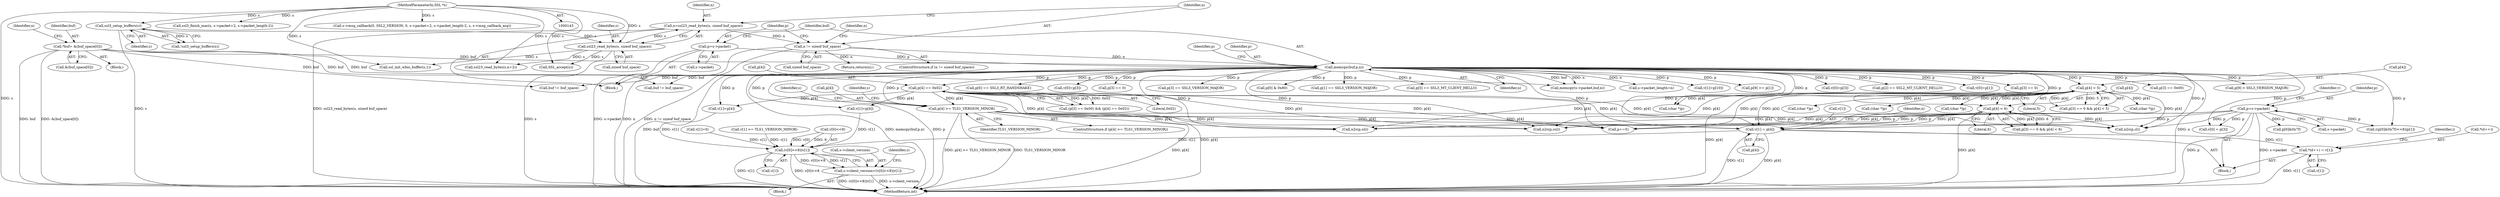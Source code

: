 digraph "0_openssl_b82924741b4bd590da890619be671f4635e46c2b@pointer" {
"1000629" [label="(Call,v[1] = p[4])"];
"1000427" [label="(Call,p[4] < 6)"];
"1000400" [label="(Call,p[4] < 5)"];
"1000211" [label="(Call,memcpy(buf,p,n))"];
"1000148" [label="(Call,*buf= &(buf_space[0]))"];
"1000206" [label="(Call,p=s->packet)"];
"1000200" [label="(Call,n != sizeof buf_space)"];
"1000193" [label="(Call,n=ssl23_read_bytes(s, sizeof buf_space))"];
"1000195" [label="(Call,ssl23_read_bytes(s, sizeof buf_space))"];
"1000190" [label="(Call,ssl3_setup_buffers(s))"];
"1000144" [label="(MethodParameterIn,SSL *s)"];
"1000235" [label="(Call,p[4] == 0x02)"];
"1000617" [label="(Call,p=s->packet)"];
"1000288" [label="(Call,p[4] >= TLS1_VERSION_MINOR)"];
"1000775" [label="(Call,*(d++) = v[1])"];
"1001049" [label="(Call,(v[0]<<8)|v[1])"];
"1001045" [label="(Call,s->client_version=(v[0]<<8)|v[1])"];
"1000241" [label="(Call,v[0]=p[3])"];
"1001049" [label="(Call,(v[0]<<8)|v[1])"];
"1000229" [label="(Call,(p[3] == 0x00) && (p[4] == 0x02))"];
"1001055" [label="(Call,v[1])"];
"1000200" [label="(Call,n != sizeof buf_space)"];
"1000222" [label="(Call,p[2] == SSL2_MT_CLIENT_HELLO)"];
"1000629" [label="(Call,v[1] = p[4])"];
"1001092" [label="(Call,SSL_accept(s))"];
"1000207" [label="(Identifier,p)"];
"1000348" [label="(Identifier,s)"];
"1000404" [label="(Literal,5)"];
"1001096" [label="(Call,buf != buf_space)"];
"1000178" [label="(Block,)"];
"1000413" [label="(Call,v[0]=p[1])"];
"1000199" [label="(ControlStructure,if (n != sizeof buf_space))"];
"1000963" [label="(Call,ssl_init_wbio_buffer(s,1))"];
"1000212" [label="(Identifier,buf)"];
"1000289" [label="(Call,p[4])"];
"1000149" [label="(Identifier,buf)"];
"1000618" [label="(Identifier,p)"];
"1001050" [label="(Call,v[0]<<8)"];
"1000422" [label="(Call,p[3] == 0)"];
"1000730" [label="(Call,n2s(p,cl))"];
"1000613" [label="(Block,)"];
"1000292" [label="(Identifier,TLS1_VERSION_MINOR)"];
"1000219" [label="(Identifier,p)"];
"1000394" [label="(Call,p[3] == 0 && p[4] < 5)"];
"1000230" [label="(Call,p[3] == 0x00)"];
"1000280" [label="(Call,v[1]=p[4])"];
"1000195" [label="(Call,ssl23_read_bytes(s, sizeof buf_space))"];
"1000144" [label="(MethodParameterIn,SSL *s)"];
"1000205" [label="(Identifier,n)"];
"1000638" [label="(Call,((p[0]&0x7f)<<8)|p[1])"];
"1000287" [label="(ControlStructure,if (p[4] >= TLS1_VERSION_MINOR))"];
"1000555" [label="(Call,(char *)p)"];
"1000190" [label="(Call,ssl3_setup_buffers(s))"];
"1000633" [label="(Call,p[4])"];
"1000617" [label="(Call,p=s->packet)"];
"1000202" [label="(Call,sizeof buf_space)"];
"1000438" [label="(Call,p[9] > SSL3_VERSION_MAJOR)"];
"1001046" [label="(Call,s->client_version)"];
"1000682" [label="(Call,ssl3_finish_mac(s, s->packet+2, s->packet_length-2))"];
"1001104" [label="(MethodReturn,int)"];
"1000727" [label="(Call,n2s(p,sil))"];
"1000724" [label="(Call,n2s(p,csl))"];
"1000376" [label="(Call,p[0] == SSL3_RT_HANDSHAKE)"];
"1000624" [label="(Identifier,v)"];
"1000779" [label="(Call,v[1])"];
"1000191" [label="(Identifier,s)"];
"1000273" [label="(Call,v[0]=p[3])"];
"1000698" [label="(Call,s->msg_callback(0, SSL2_VERSION, 0, s->packet+2, s->packet_length-2, s, s->msg_callback_arg))"];
"1000288" [label="(Call,p[4] >= TLS1_VERSION_MINOR)"];
"1000630" [label="(Call,v[1])"];
"1000395" [label="(Call,p[3] == 0)"];
"1000183" [label="(Call,v[1]=0)"];
"1000563" [label="(Call,(char *)p)"];
"1000148" [label="(Call,*buf= &(buf_space[0]))"];
"1000775" [label="(Call,*(d++) = v[1])"];
"1000457" [label="(Call,v[1] >= TLS1_VERSION_MINOR)"];
"1000213" [label="(Identifier,p)"];
"1000546" [label="(Call,(char *)p)"];
"1000622" [label="(Call,v[0] = p[3])"];
"1000208" [label="(Call,s->packet)"];
"1000776" [label="(Call,*(d++))"];
"1000193" [label="(Call,n=ssl23_read_bytes(s, sizeof buf_space))"];
"1000400" [label="(Call,p[4] < 5)"];
"1000721" [label="(Call,p+=5)"];
"1000267" [label="(Call,p[3] == SSL3_VERSION_MAJOR)"];
"1000640" [label="(Call,p[0]&0x7f)"];
"1000537" [label="(Call,(char *)p)"];
"1000217" [label="(Call,p[0] & 0x80)"];
"1000619" [label="(Call,s->packet)"];
"1000431" [label="(Literal,6)"];
"1000204" [label="(Return,return(n);)"];
"1000201" [label="(Identifier,n)"];
"1000239" [label="(Literal,0x02)"];
"1000382" [label="(Call,p[1] == SSL3_VERSION_MAJOR)"];
"1000189" [label="(Call,!ssl3_setup_buffers(s))"];
"1000298" [label="(Identifier,s)"];
"1000637" [label="(Identifier,n)"];
"1000197" [label="(Call,sizeof buf_space)"];
"1001045" [label="(Call,s->client_version=(v[0]<<8)|v[1])"];
"1000428" [label="(Call,p[4])"];
"1000164" [label="(Identifier,n)"];
"1000401" [label="(Call,p[4])"];
"1000235" [label="(Call,p[4] == 0x02)"];
"1000671" [label="(Call,ssl23_read_bytes(s,n+2))"];
"1000388" [label="(Call,p[5] == SSL3_MT_CLIENT_HELLO)"];
"1000194" [label="(Identifier,n)"];
"1000214" [label="(Identifier,n)"];
"1000206" [label="(Call,p=s->packet)"];
"1000248" [label="(Call,v[1]=p[4])"];
"1000996" [label="(Call,memcpy(s->packet,buf,n))"];
"1000939" [label="(Block,)"];
"1000427" [label="(Call,p[4] < 6)"];
"1000150" [label="(Call,&(buf_space[0]))"];
"1000236" [label="(Call,p[4])"];
"1000977" [label="(Call,s->packet_length=n)"];
"1001060" [label="(Identifier,s)"];
"1000449" [label="(Call,v[1]=p[10])"];
"1000578" [label="(Call,(char *)p)"];
"1000783" [label="(Identifier,i)"];
"1000196" [label="(Identifier,s)"];
"1000421" [label="(Call,p[3] == 0 && p[4] < 6)"];
"1001086" [label="(Call,buf != buf_space)"];
"1000405" [label="(Call,p[9] >= p[1])"];
"1000211" [label="(Call,memcpy(buf,p,n))"];
"1000145" [label="(Block,)"];
"1000629" -> "1000613"  [label="AST: "];
"1000629" -> "1000633"  [label="CFG: "];
"1000630" -> "1000629"  [label="AST: "];
"1000633" -> "1000629"  [label="AST: "];
"1000637" -> "1000629"  [label="CFG: "];
"1000629" -> "1001104"  [label="DDG: v[1]"];
"1000629" -> "1001104"  [label="DDG: p[4]"];
"1000427" -> "1000629"  [label="DDG: p[4]"];
"1000235" -> "1000629"  [label="DDG: p[4]"];
"1000617" -> "1000629"  [label="DDG: p"];
"1000400" -> "1000629"  [label="DDG: p[4]"];
"1000288" -> "1000629"  [label="DDG: p[4]"];
"1000211" -> "1000629"  [label="DDG: p"];
"1000629" -> "1000775"  [label="DDG: v[1]"];
"1000629" -> "1001049"  [label="DDG: v[1]"];
"1000427" -> "1000421"  [label="AST: "];
"1000427" -> "1000431"  [label="CFG: "];
"1000428" -> "1000427"  [label="AST: "];
"1000431" -> "1000427"  [label="AST: "];
"1000421" -> "1000427"  [label="CFG: "];
"1000427" -> "1001104"  [label="DDG: p[4]"];
"1000427" -> "1000421"  [label="DDG: p[4]"];
"1000427" -> "1000421"  [label="DDG: 6"];
"1000400" -> "1000427"  [label="DDG: p[4]"];
"1000211" -> "1000427"  [label="DDG: p"];
"1000427" -> "1000721"  [label="DDG: p[4]"];
"1000427" -> "1000724"  [label="DDG: p[4]"];
"1000427" -> "1000727"  [label="DDG: p[4]"];
"1000427" -> "1000730"  [label="DDG: p[4]"];
"1000400" -> "1000394"  [label="AST: "];
"1000400" -> "1000404"  [label="CFG: "];
"1000401" -> "1000400"  [label="AST: "];
"1000404" -> "1000400"  [label="AST: "];
"1000394" -> "1000400"  [label="CFG: "];
"1000400" -> "1001104"  [label="DDG: p[4]"];
"1000400" -> "1000394"  [label="DDG: p[4]"];
"1000400" -> "1000394"  [label="DDG: 5"];
"1000211" -> "1000400"  [label="DDG: p"];
"1000400" -> "1000537"  [label="DDG: p[4]"];
"1000400" -> "1000546"  [label="DDG: p[4]"];
"1000400" -> "1000555"  [label="DDG: p[4]"];
"1000400" -> "1000563"  [label="DDG: p[4]"];
"1000400" -> "1000578"  [label="DDG: p[4]"];
"1000400" -> "1000721"  [label="DDG: p[4]"];
"1000400" -> "1000724"  [label="DDG: p[4]"];
"1000400" -> "1000727"  [label="DDG: p[4]"];
"1000400" -> "1000730"  [label="DDG: p[4]"];
"1000211" -> "1000178"  [label="AST: "];
"1000211" -> "1000214"  [label="CFG: "];
"1000212" -> "1000211"  [label="AST: "];
"1000213" -> "1000211"  [label="AST: "];
"1000214" -> "1000211"  [label="AST: "];
"1000219" -> "1000211"  [label="CFG: "];
"1000211" -> "1001104"  [label="DDG: n"];
"1000211" -> "1001104"  [label="DDG: buf"];
"1000211" -> "1001104"  [label="DDG: memcpy(buf,p,n)"];
"1000211" -> "1001104"  [label="DDG: p"];
"1000148" -> "1000211"  [label="DDG: buf"];
"1000206" -> "1000211"  [label="DDG: p"];
"1000200" -> "1000211"  [label="DDG: n"];
"1000211" -> "1000217"  [label="DDG: p"];
"1000211" -> "1000222"  [label="DDG: p"];
"1000211" -> "1000230"  [label="DDG: p"];
"1000211" -> "1000235"  [label="DDG: p"];
"1000211" -> "1000241"  [label="DDG: p"];
"1000211" -> "1000248"  [label="DDG: p"];
"1000211" -> "1000267"  [label="DDG: p"];
"1000211" -> "1000273"  [label="DDG: p"];
"1000211" -> "1000280"  [label="DDG: p"];
"1000211" -> "1000288"  [label="DDG: p"];
"1000211" -> "1000376"  [label="DDG: p"];
"1000211" -> "1000382"  [label="DDG: p"];
"1000211" -> "1000388"  [label="DDG: p"];
"1000211" -> "1000395"  [label="DDG: p"];
"1000211" -> "1000405"  [label="DDG: p"];
"1000211" -> "1000413"  [label="DDG: p"];
"1000211" -> "1000422"  [label="DDG: p"];
"1000211" -> "1000438"  [label="DDG: p"];
"1000211" -> "1000449"  [label="DDG: p"];
"1000211" -> "1000537"  [label="DDG: p"];
"1000211" -> "1000622"  [label="DDG: p"];
"1000211" -> "1000638"  [label="DDG: p"];
"1000211" -> "1000721"  [label="DDG: p"];
"1000211" -> "1000724"  [label="DDG: p"];
"1000211" -> "1000727"  [label="DDG: p"];
"1000211" -> "1000730"  [label="DDG: p"];
"1000211" -> "1000977"  [label="DDG: n"];
"1000211" -> "1000996"  [label="DDG: buf"];
"1000211" -> "1000996"  [label="DDG: n"];
"1000211" -> "1001086"  [label="DDG: buf"];
"1000211" -> "1001096"  [label="DDG: buf"];
"1000148" -> "1000145"  [label="AST: "];
"1000148" -> "1000150"  [label="CFG: "];
"1000149" -> "1000148"  [label="AST: "];
"1000150" -> "1000148"  [label="AST: "];
"1000164" -> "1000148"  [label="CFG: "];
"1000148" -> "1001104"  [label="DDG: buf"];
"1000148" -> "1001104"  [label="DDG: &(buf_space[0])"];
"1000148" -> "1000996"  [label="DDG: buf"];
"1000148" -> "1001086"  [label="DDG: buf"];
"1000148" -> "1001096"  [label="DDG: buf"];
"1000206" -> "1000178"  [label="AST: "];
"1000206" -> "1000208"  [label="CFG: "];
"1000207" -> "1000206"  [label="AST: "];
"1000208" -> "1000206"  [label="AST: "];
"1000212" -> "1000206"  [label="CFG: "];
"1000206" -> "1001104"  [label="DDG: s->packet"];
"1000200" -> "1000199"  [label="AST: "];
"1000200" -> "1000202"  [label="CFG: "];
"1000201" -> "1000200"  [label="AST: "];
"1000202" -> "1000200"  [label="AST: "];
"1000205" -> "1000200"  [label="CFG: "];
"1000207" -> "1000200"  [label="CFG: "];
"1000200" -> "1001104"  [label="DDG: n"];
"1000200" -> "1001104"  [label="DDG: n != sizeof buf_space"];
"1000193" -> "1000200"  [label="DDG: n"];
"1000200" -> "1000204"  [label="DDG: n"];
"1000193" -> "1000178"  [label="AST: "];
"1000193" -> "1000195"  [label="CFG: "];
"1000194" -> "1000193"  [label="AST: "];
"1000195" -> "1000193"  [label="AST: "];
"1000201" -> "1000193"  [label="CFG: "];
"1000193" -> "1001104"  [label="DDG: ssl23_read_bytes(s, sizeof buf_space)"];
"1000195" -> "1000193"  [label="DDG: s"];
"1000195" -> "1000197"  [label="CFG: "];
"1000196" -> "1000195"  [label="AST: "];
"1000197" -> "1000195"  [label="AST: "];
"1000195" -> "1001104"  [label="DDG: s"];
"1000190" -> "1000195"  [label="DDG: s"];
"1000144" -> "1000195"  [label="DDG: s"];
"1000195" -> "1000671"  [label="DDG: s"];
"1000195" -> "1000963"  [label="DDG: s"];
"1000195" -> "1001092"  [label="DDG: s"];
"1000190" -> "1000189"  [label="AST: "];
"1000190" -> "1000191"  [label="CFG: "];
"1000191" -> "1000190"  [label="AST: "];
"1000189" -> "1000190"  [label="CFG: "];
"1000190" -> "1001104"  [label="DDG: s"];
"1000190" -> "1000189"  [label="DDG: s"];
"1000144" -> "1000190"  [label="DDG: s"];
"1000144" -> "1000143"  [label="AST: "];
"1000144" -> "1001104"  [label="DDG: s"];
"1000144" -> "1000671"  [label="DDG: s"];
"1000144" -> "1000682"  [label="DDG: s"];
"1000144" -> "1000698"  [label="DDG: s"];
"1000144" -> "1000963"  [label="DDG: s"];
"1000144" -> "1001092"  [label="DDG: s"];
"1000235" -> "1000229"  [label="AST: "];
"1000235" -> "1000239"  [label="CFG: "];
"1000236" -> "1000235"  [label="AST: "];
"1000239" -> "1000235"  [label="AST: "];
"1000229" -> "1000235"  [label="CFG: "];
"1000235" -> "1001104"  [label="DDG: p[4]"];
"1000235" -> "1000229"  [label="DDG: p[4]"];
"1000235" -> "1000229"  [label="DDG: 0x02"];
"1000235" -> "1000248"  [label="DDG: p[4]"];
"1000235" -> "1000280"  [label="DDG: p[4]"];
"1000235" -> "1000288"  [label="DDG: p[4]"];
"1000235" -> "1000721"  [label="DDG: p[4]"];
"1000235" -> "1000724"  [label="DDG: p[4]"];
"1000235" -> "1000727"  [label="DDG: p[4]"];
"1000235" -> "1000730"  [label="DDG: p[4]"];
"1000617" -> "1000613"  [label="AST: "];
"1000617" -> "1000619"  [label="CFG: "];
"1000618" -> "1000617"  [label="AST: "];
"1000619" -> "1000617"  [label="AST: "];
"1000624" -> "1000617"  [label="CFG: "];
"1000617" -> "1001104"  [label="DDG: p"];
"1000617" -> "1001104"  [label="DDG: s->packet"];
"1000617" -> "1000622"  [label="DDG: p"];
"1000617" -> "1000640"  [label="DDG: p"];
"1000617" -> "1000638"  [label="DDG: p"];
"1000617" -> "1000721"  [label="DDG: p"];
"1000617" -> "1000724"  [label="DDG: p"];
"1000617" -> "1000727"  [label="DDG: p"];
"1000617" -> "1000730"  [label="DDG: p"];
"1000288" -> "1000287"  [label="AST: "];
"1000288" -> "1000292"  [label="CFG: "];
"1000289" -> "1000288"  [label="AST: "];
"1000292" -> "1000288"  [label="AST: "];
"1000298" -> "1000288"  [label="CFG: "];
"1000348" -> "1000288"  [label="CFG: "];
"1000288" -> "1001104"  [label="DDG: TLS1_VERSION_MINOR"];
"1000288" -> "1001104"  [label="DDG: p[4]"];
"1000288" -> "1001104"  [label="DDG: p[4] >= TLS1_VERSION_MINOR"];
"1000288" -> "1000721"  [label="DDG: p[4]"];
"1000288" -> "1000724"  [label="DDG: p[4]"];
"1000288" -> "1000727"  [label="DDG: p[4]"];
"1000288" -> "1000730"  [label="DDG: p[4]"];
"1000775" -> "1000613"  [label="AST: "];
"1000775" -> "1000779"  [label="CFG: "];
"1000776" -> "1000775"  [label="AST: "];
"1000779" -> "1000775"  [label="AST: "];
"1000783" -> "1000775"  [label="CFG: "];
"1000775" -> "1001104"  [label="DDG: v[1]"];
"1001049" -> "1001045"  [label="AST: "];
"1001049" -> "1001055"  [label="CFG: "];
"1001050" -> "1001049"  [label="AST: "];
"1001055" -> "1001049"  [label="AST: "];
"1001045" -> "1001049"  [label="CFG: "];
"1001049" -> "1001104"  [label="DDG: v[1]"];
"1001049" -> "1001104"  [label="DDG: v[0]<<8"];
"1001049" -> "1001045"  [label="DDG: v[0]<<8"];
"1001049" -> "1001045"  [label="DDG: v[1]"];
"1001050" -> "1001049"  [label="DDG: v[0]"];
"1001050" -> "1001049"  [label="DDG: 8"];
"1000183" -> "1001049"  [label="DDG: v[1]"];
"1000280" -> "1001049"  [label="DDG: v[1]"];
"1000457" -> "1001049"  [label="DDG: v[1]"];
"1000248" -> "1001049"  [label="DDG: v[1]"];
"1001045" -> "1000939"  [label="AST: "];
"1001046" -> "1001045"  [label="AST: "];
"1001060" -> "1001045"  [label="CFG: "];
"1001045" -> "1001104"  [label="DDG: (v[0]<<8)|v[1]"];
"1001045" -> "1001104"  [label="DDG: s->client_version"];
}
